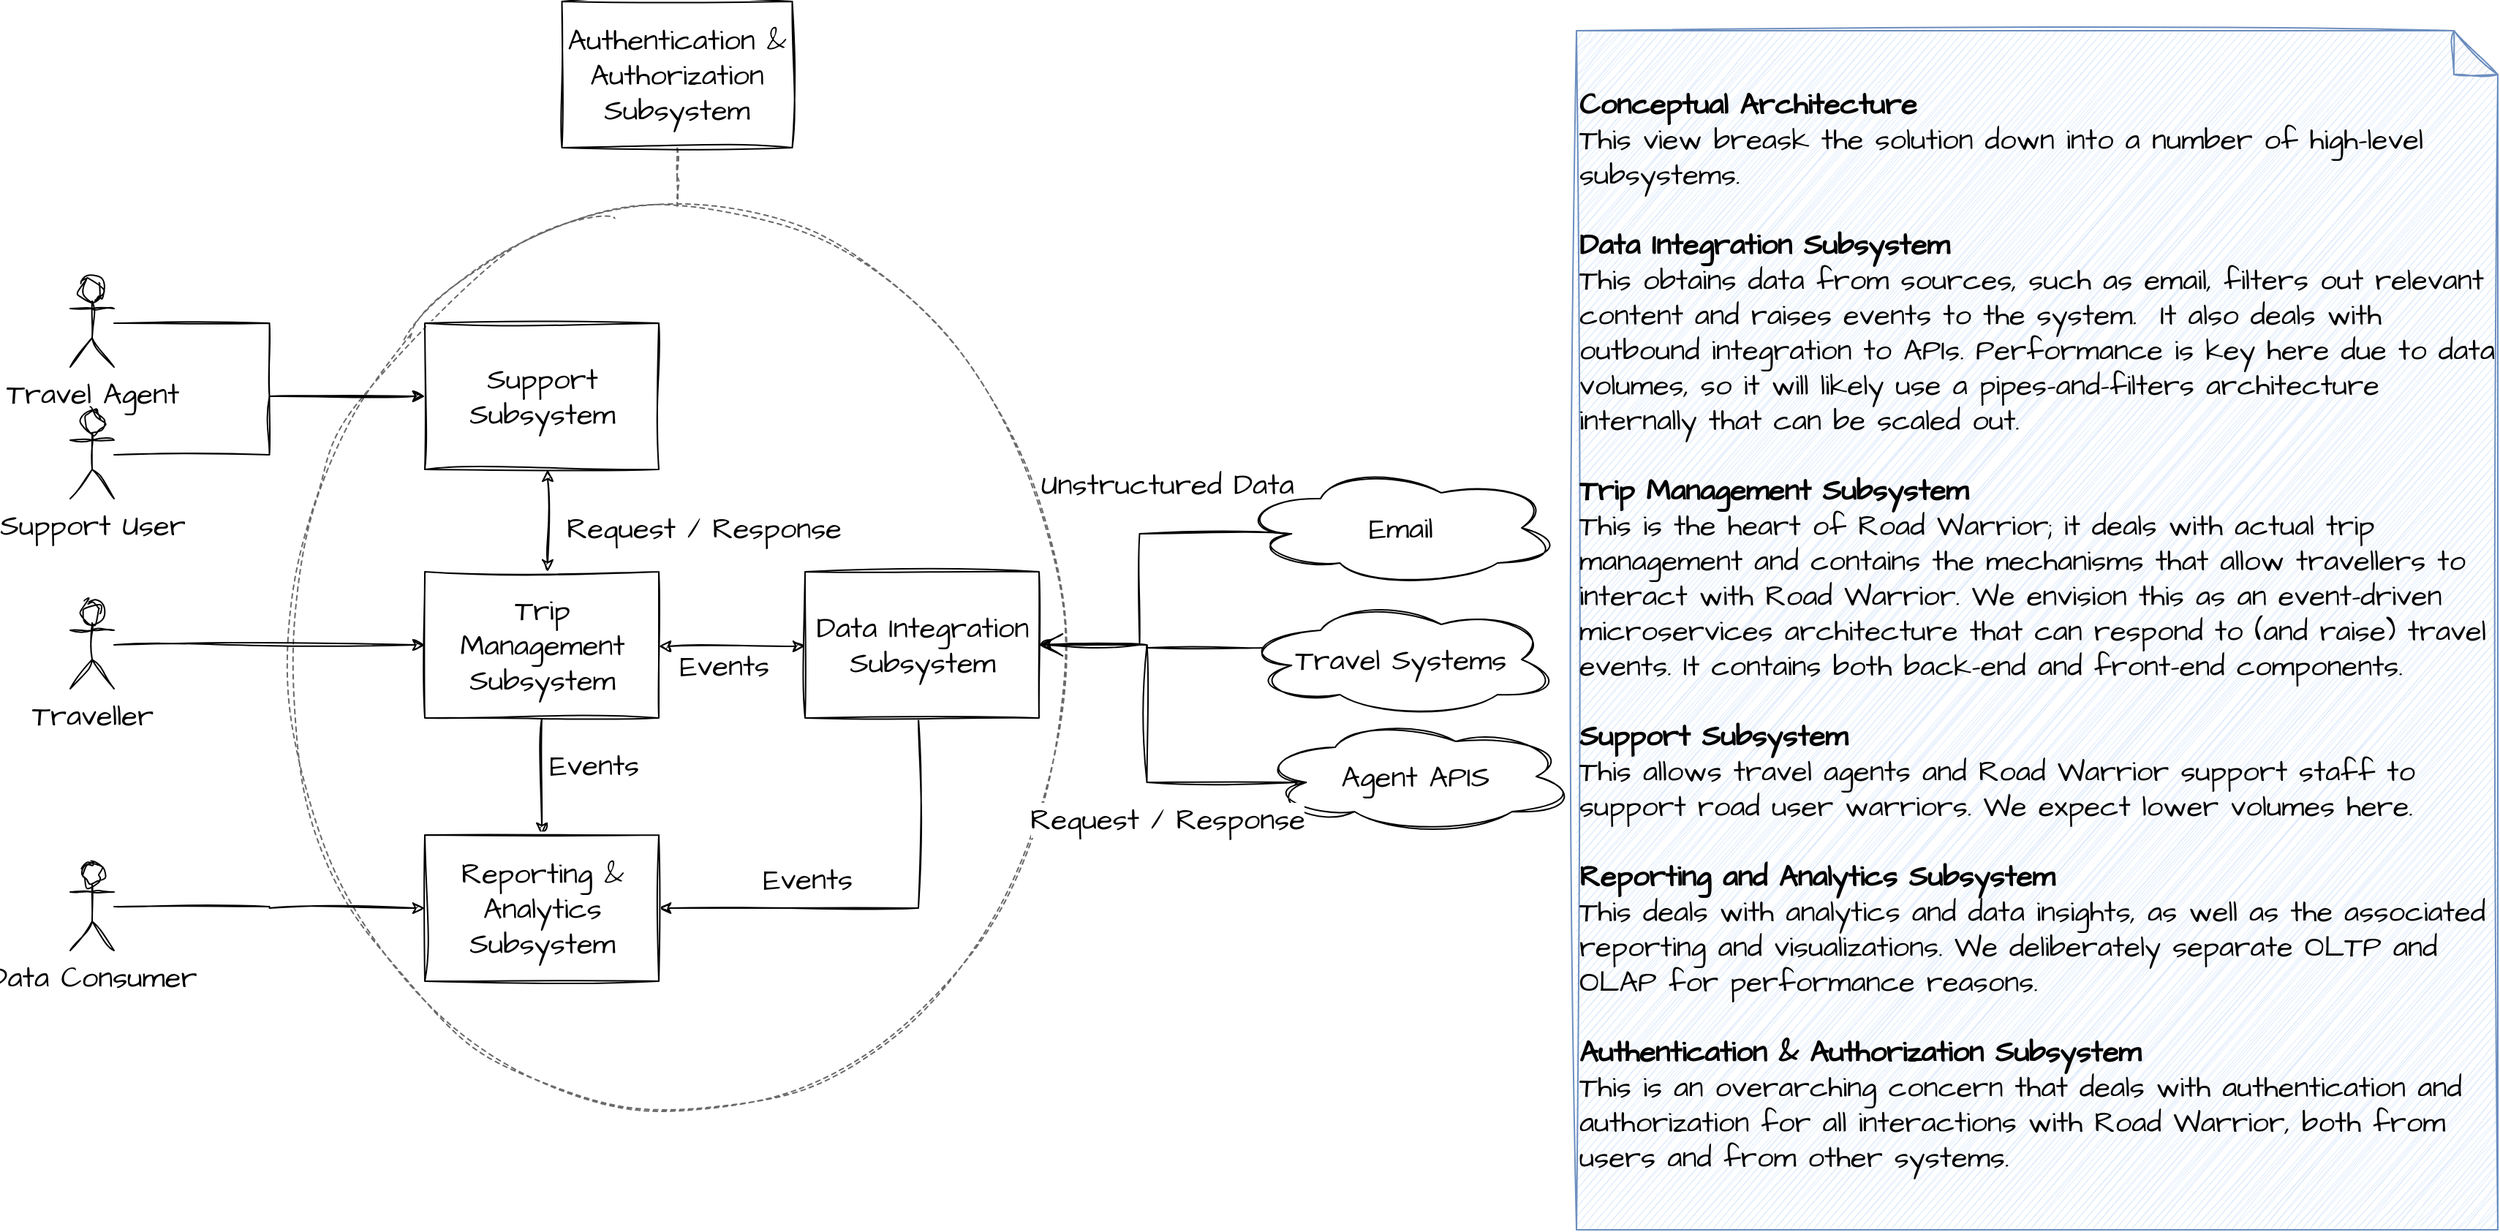 <mxfile version="21.6.8" type="device">
  <diagram name="Page-1" id="iaMmfLkFWlHhySMgeEFM">
    <mxGraphModel dx="1863" dy="614" grid="1" gridSize="10" guides="1" tooltips="1" connect="1" arrows="1" fold="1" page="1" pageScale="1" pageWidth="827" pageHeight="1169" math="0" shadow="0">
      <root>
        <mxCell id="0" />
        <mxCell id="1" parent="0" />
        <mxCell id="oVMPVAoOfsVcLlqK9GDa-7" value="" style="ellipse;whiteSpace=wrap;html=1;sketch=1;hachureGap=4;jiggle=2;curveFitting=1;fontFamily=Architects Daughter;fontSource=https%3A%2F%2Ffonts.googleapis.com%2Fcss%3Ffamily%3DArchitects%2BDaughter;fontSize=20;fillColor=none;dashed=1;strokeColor=#696969;" parent="1" vertex="1">
          <mxGeometry x="-620" y="580" width="530" height="620" as="geometry" />
        </mxCell>
        <mxCell id="dgVakmgCQbhf1UZAdD23-1" value="Support Subsystem" style="rounded=0;whiteSpace=wrap;html=1;sketch=1;hachureGap=4;jiggle=2;curveFitting=1;fontFamily=Architects Daughter;fontSource=https%3A%2F%2Ffonts.googleapis.com%2Fcss%3Ffamily%3DArchitects%2BDaughter;fontSize=20;" parent="1" vertex="1">
          <mxGeometry x="-527.5" y="660" width="160" height="100" as="geometry" />
        </mxCell>
        <mxCell id="dgVakmgCQbhf1UZAdD23-11" style="edgeStyle=orthogonalEdgeStyle;rounded=0;sketch=1;hachureGap=4;jiggle=2;curveFitting=1;orthogonalLoop=1;jettySize=auto;html=1;entryX=0.5;entryY=0;entryDx=0;entryDy=0;fontFamily=Architects Daughter;fontSource=https%3A%2F%2Ffonts.googleapis.com%2Fcss%3Ffamily%3DArchitects%2BDaughter;fontSize=16;" parent="1" source="dgVakmgCQbhf1UZAdD23-2" target="dgVakmgCQbhf1UZAdD23-6" edge="1">
          <mxGeometry relative="1" as="geometry" />
        </mxCell>
        <mxCell id="uEQL0e4af5gGw95Ec0RN-1" value="Events" style="edgeLabel;html=1;align=center;verticalAlign=middle;resizable=0;points=[];fontSize=20;fontFamily=Architects Daughter;" vertex="1" connectable="0" parent="dgVakmgCQbhf1UZAdD23-11">
          <mxGeometry x="-0.205" y="2" relative="1" as="geometry">
            <mxPoint x="33" as="offset" />
          </mxGeometry>
        </mxCell>
        <mxCell id="dgVakmgCQbhf1UZAdD23-24" style="edgeStyle=orthogonalEdgeStyle;rounded=0;sketch=1;hachureGap=4;jiggle=2;curveFitting=1;orthogonalLoop=1;jettySize=auto;html=1;entryX=0;entryY=0.5;entryDx=0;entryDy=0;fontFamily=Architects Daughter;fontSource=https%3A%2F%2Ffonts.googleapis.com%2Fcss%3Ffamily%3DArchitects%2BDaughter;fontSize=16;startArrow=classic;startFill=1;" parent="1" edge="1">
          <mxGeometry relative="1" as="geometry">
            <mxPoint x="-367.5" y="881" as="sourcePoint" />
            <mxPoint x="-267.5" y="881" as="targetPoint" />
          </mxGeometry>
        </mxCell>
        <mxCell id="dgVakmgCQbhf1UZAdD23-29" style="edgeStyle=orthogonalEdgeStyle;rounded=0;sketch=1;hachureGap=4;jiggle=2;curveFitting=1;orthogonalLoop=1;jettySize=auto;html=1;entryX=0.5;entryY=1;entryDx=0;entryDy=0;fontFamily=Architects Daughter;fontSource=https%3A%2F%2Ffonts.googleapis.com%2Fcss%3Ffamily%3DArchitects%2BDaughter;fontSize=16;startArrow=classic;startFill=1;" parent="1" edge="1">
          <mxGeometry relative="1" as="geometry">
            <mxPoint x="-443.5" y="830" as="sourcePoint" />
            <mxPoint x="-443.5" y="760" as="targetPoint" />
          </mxGeometry>
        </mxCell>
        <mxCell id="dgVakmgCQbhf1UZAdD23-2" value="Trip Management Subsystem" style="rounded=0;whiteSpace=wrap;html=1;sketch=1;hachureGap=4;jiggle=2;curveFitting=1;fontFamily=Architects Daughter;fontSource=https%3A%2F%2Ffonts.googleapis.com%2Fcss%3Ffamily%3DArchitects%2BDaughter;fontSize=20;" parent="1" vertex="1">
          <mxGeometry x="-527.5" y="830" width="160" height="100" as="geometry" />
        </mxCell>
        <mxCell id="oVMPVAoOfsVcLlqK9GDa-9" style="edgeStyle=orthogonalEdgeStyle;rounded=0;sketch=1;hachureGap=4;jiggle=2;curveFitting=1;orthogonalLoop=1;jettySize=auto;html=1;entryX=1;entryY=0.5;entryDx=0;entryDy=0;fontFamily=Architects Daughter;fontSource=https%3A%2F%2Ffonts.googleapis.com%2Fcss%3Ffamily%3DArchitects%2BDaughter;fontSize=16;" parent="1" source="dgVakmgCQbhf1UZAdD23-3" target="dgVakmgCQbhf1UZAdD23-6" edge="1">
          <mxGeometry relative="1" as="geometry">
            <Array as="points">
              <mxPoint x="-190" y="1060" />
            </Array>
          </mxGeometry>
        </mxCell>
        <mxCell id="oVMPVAoOfsVcLlqK9GDa-10" value="Events" style="edgeLabel;html=1;align=center;verticalAlign=middle;resizable=0;points=[];fontSize=20;fontFamily=Architects Daughter;" parent="oVMPVAoOfsVcLlqK9GDa-9" vertex="1" connectable="0">
          <mxGeometry x="0.349" y="6" relative="1" as="geometry">
            <mxPoint x="1" y="-26" as="offset" />
          </mxGeometry>
        </mxCell>
        <mxCell id="dgVakmgCQbhf1UZAdD23-3" value="Data Integration Subsystem" style="rounded=0;whiteSpace=wrap;html=1;sketch=1;hachureGap=4;jiggle=2;curveFitting=1;fontFamily=Architects Daughter;fontSource=https%3A%2F%2Ffonts.googleapis.com%2Fcss%3Ffamily%3DArchitects%2BDaughter;fontSize=20;" parent="1" vertex="1">
          <mxGeometry x="-267.5" y="830" width="160" height="100" as="geometry" />
        </mxCell>
        <mxCell id="dgVakmgCQbhf1UZAdD23-8" style="edgeStyle=orthogonalEdgeStyle;rounded=0;sketch=1;hachureGap=4;jiggle=2;curveFitting=1;orthogonalLoop=1;jettySize=auto;html=1;fontFamily=Architects Daughter;fontSource=https%3A%2F%2Ffonts.googleapis.com%2Fcss%3Ffamily%3DArchitects%2BDaughter;fontSize=16;entryX=1;entryY=0.5;entryDx=0;entryDy=0;exitX=0.16;exitY=0.55;exitDx=0;exitDy=0;exitPerimeter=0;" parent="1" source="z9bVGu8d_A2IG_eVr_Wc-7" target="dgVakmgCQbhf1UZAdD23-3" edge="1">
          <mxGeometry relative="1" as="geometry">
            <mxPoint x="42.5" y="770.04" as="sourcePoint" />
            <mxPoint x="-97.5" y="820" as="targetPoint" />
          </mxGeometry>
        </mxCell>
        <mxCell id="dgVakmgCQbhf1UZAdD23-9" style="edgeStyle=orthogonalEdgeStyle;rounded=0;sketch=1;hachureGap=4;jiggle=2;curveFitting=1;orthogonalLoop=1;jettySize=auto;html=1;entryX=1;entryY=0.5;entryDx=0;entryDy=0;fontFamily=Architects Daughter;fontSource=https%3A%2F%2Ffonts.googleapis.com%2Fcss%3Ffamily%3DArchitects%2BDaughter;fontSize=16;startArrow=classic;startFill=1;exitX=0.16;exitY=0.55;exitDx=0;exitDy=0;exitPerimeter=0;" parent="1" source="dgVakmgCQbhf1UZAdD23-5" target="dgVakmgCQbhf1UZAdD23-3" edge="1">
          <mxGeometry relative="1" as="geometry">
            <mxPoint x="-97.5" y="820" as="targetPoint" />
          </mxGeometry>
        </mxCell>
        <mxCell id="dgVakmgCQbhf1UZAdD23-5" value="Agent APIS" style="ellipse;shape=cloud;whiteSpace=wrap;html=1;sketch=1;hachureGap=4;jiggle=2;curveFitting=1;fontFamily=Architects Daughter;fontSource=https%3A%2F%2Ffonts.googleapis.com%2Fcss%3Ffamily%3DArchitects%2BDaughter;fontSize=20;" parent="1" vertex="1">
          <mxGeometry x="40" y="930" width="220" height="80" as="geometry" />
        </mxCell>
        <mxCell id="dgVakmgCQbhf1UZAdD23-6" value="Reporting &amp;amp; Analytics Subsystem" style="rounded=0;whiteSpace=wrap;html=1;sketch=1;hachureGap=4;jiggle=2;curveFitting=1;fontFamily=Architects Daughter;fontSource=https%3A%2F%2Ffonts.googleapis.com%2Fcss%3Ffamily%3DArchitects%2BDaughter;fontSize=20;" parent="1" vertex="1">
          <mxGeometry x="-527.5" y="1010" width="160" height="100" as="geometry" />
        </mxCell>
        <mxCell id="dgVakmgCQbhf1UZAdD23-18" style="edgeStyle=orthogonalEdgeStyle;rounded=0;sketch=1;hachureGap=4;jiggle=2;curveFitting=1;orthogonalLoop=1;jettySize=auto;html=1;fontFamily=Architects Daughter;fontSource=https%3A%2F%2Ffonts.googleapis.com%2Fcss%3Ffamily%3DArchitects%2BDaughter;fontSize=16;entryX=0;entryY=0.5;entryDx=0;entryDy=0;" parent="1" source="dgVakmgCQbhf1UZAdD23-13" target="dgVakmgCQbhf1UZAdD23-1" edge="1">
          <mxGeometry relative="1" as="geometry">
            <mxPoint x="-557.5" y="730" as="targetPoint" />
          </mxGeometry>
        </mxCell>
        <mxCell id="dgVakmgCQbhf1UZAdD23-13" value="Support User" style="shape=umlActor;verticalLabelPosition=bottom;verticalAlign=top;html=1;outlineConnect=0;sketch=1;hachureGap=4;jiggle=2;curveFitting=1;fontFamily=Architects Daughter;fontSource=https%3A%2F%2Ffonts.googleapis.com%2Fcss%3Ffamily%3DArchitects%2BDaughter;fontSize=20;" parent="1" vertex="1">
          <mxGeometry x="-770" y="720" width="30" height="60" as="geometry" />
        </mxCell>
        <mxCell id="dgVakmgCQbhf1UZAdD23-17" style="edgeStyle=orthogonalEdgeStyle;rounded=0;sketch=1;hachureGap=4;jiggle=2;curveFitting=1;orthogonalLoop=1;jettySize=auto;html=1;entryX=0;entryY=0.5;entryDx=0;entryDy=0;fontFamily=Architects Daughter;fontSource=https%3A%2F%2Ffonts.googleapis.com%2Fcss%3Ffamily%3DArchitects%2BDaughter;fontSize=16;" parent="1" source="dgVakmgCQbhf1UZAdD23-16" target="dgVakmgCQbhf1UZAdD23-1" edge="1">
          <mxGeometry relative="1" as="geometry" />
        </mxCell>
        <mxCell id="dgVakmgCQbhf1UZAdD23-16" value="Travel Agent" style="shape=umlActor;verticalLabelPosition=bottom;verticalAlign=top;html=1;outlineConnect=0;sketch=1;hachureGap=4;jiggle=2;curveFitting=1;fontFamily=Architects Daughter;fontSource=https%3A%2F%2Ffonts.googleapis.com%2Fcss%3Ffamily%3DArchitects%2BDaughter;fontSize=20;" parent="1" vertex="1">
          <mxGeometry x="-770" y="630" width="30" height="60" as="geometry" />
        </mxCell>
        <mxCell id="dgVakmgCQbhf1UZAdD23-21" style="edgeStyle=orthogonalEdgeStyle;rounded=0;sketch=1;hachureGap=4;jiggle=2;curveFitting=1;orthogonalLoop=1;jettySize=auto;html=1;entryX=0;entryY=0.5;entryDx=0;entryDy=0;fontFamily=Architects Daughter;fontSource=https%3A%2F%2Ffonts.googleapis.com%2Fcss%3Ffamily%3DArchitects%2BDaughter;fontSize=16;" parent="1" source="dgVakmgCQbhf1UZAdD23-20" target="dgVakmgCQbhf1UZAdD23-2" edge="1">
          <mxGeometry relative="1" as="geometry" />
        </mxCell>
        <mxCell id="dgVakmgCQbhf1UZAdD23-20" value="Traveller" style="shape=umlActor;verticalLabelPosition=bottom;verticalAlign=top;html=1;outlineConnect=0;sketch=1;hachureGap=4;jiggle=2;curveFitting=1;fontFamily=Architects Daughter;fontSource=https%3A%2F%2Ffonts.googleapis.com%2Fcss%3Ffamily%3DArchitects%2BDaughter;fontSize=20;" parent="1" vertex="1">
          <mxGeometry x="-770" y="850" width="30" height="60" as="geometry" />
        </mxCell>
        <mxCell id="dgVakmgCQbhf1UZAdD23-25" value="Events" style="edgeLabel;html=1;align=center;verticalAlign=middle;resizable=0;points=[];fontSize=20;fontFamily=Architects Daughter;sketch=1;" parent="1" vertex="1" connectable="0">
          <mxGeometry x="-317.5" y="897.0" as="geometry">
            <mxPoint x="-6" y="-3" as="offset" />
          </mxGeometry>
        </mxCell>
        <mxCell id="dgVakmgCQbhf1UZAdD23-26" value="Unstructured Data" style="edgeLabel;html=1;align=center;verticalAlign=middle;resizable=0;points=[];fontSize=20;fontFamily=Architects Daughter;sketch=1;" parent="1" vertex="1" connectable="0">
          <mxGeometry x="-20" y="770.0" as="geometry" />
        </mxCell>
        <mxCell id="dgVakmgCQbhf1UZAdD23-27" value="Request / Response" style="edgeLabel;html=1;align=center;verticalAlign=middle;resizable=0;points=[];fontSize=20;fontFamily=Architects Daughter;sketch=1;" parent="1" vertex="1" connectable="0">
          <mxGeometry x="-20" y="999" as="geometry" />
        </mxCell>
        <mxCell id="dgVakmgCQbhf1UZAdD23-30" value="Request / Response" style="edgeLabel;html=1;align=center;verticalAlign=middle;resizable=0;points=[];fontSize=20;fontFamily=Architects Daughter;sketch=1;" parent="1" vertex="1" connectable="0">
          <mxGeometry x="-337.5" y="800.0" as="geometry" />
        </mxCell>
        <mxCell id="dgVakmgCQbhf1UZAdD23-32" style="edgeStyle=orthogonalEdgeStyle;rounded=0;sketch=1;hachureGap=4;jiggle=2;curveFitting=1;orthogonalLoop=1;jettySize=auto;html=1;fontFamily=Architects Daughter;fontSource=https%3A%2F%2Ffonts.googleapis.com%2Fcss%3Ffamily%3DArchitects%2BDaughter;fontSize=16;" parent="1" source="dgVakmgCQbhf1UZAdD23-31" target="dgVakmgCQbhf1UZAdD23-6" edge="1">
          <mxGeometry relative="1" as="geometry" />
        </mxCell>
        <mxCell id="dgVakmgCQbhf1UZAdD23-31" value="Data Consumer" style="shape=umlActor;verticalLabelPosition=bottom;verticalAlign=top;html=1;outlineConnect=0;sketch=1;hachureGap=4;jiggle=2;curveFitting=1;fontFamily=Architects Daughter;fontSource=https%3A%2F%2Ffonts.googleapis.com%2Fcss%3Ffamily%3DArchitects%2BDaughter;fontSize=20;" parent="1" vertex="1">
          <mxGeometry x="-770" y="1029" width="30" height="60" as="geometry" />
        </mxCell>
        <mxCell id="dgVakmgCQbhf1UZAdD23-33" value="&lt;b&gt;Conceptual Architecture&lt;br&gt;&lt;/b&gt;This view breask the solution down into a number of high-level subsystems.&lt;br&gt;&lt;br&gt;&lt;b&gt;Data Integration Subsystem&lt;/b&gt;&lt;br&gt;This obtains data from sources, such as email, filters out relevant content and raises events to the system.&amp;nbsp; It also deals with outbound integration to APIs. Performance is key here due to data volumes, so it will likely use a pipes-and-filters architecture internally that can be scaled out.&lt;br&gt;&lt;br&gt;&lt;b&gt;Trip Management Subsystem&lt;br&gt;&lt;/b&gt;This is the heart of Road Warrior; it deals with actual trip management and contains the mechanisms that allow travellers to interact with Road Warrior. We envision this as an event-driven microservices architecture that can respond to (and raise) travel events. It contains both back-end and front-end components.&lt;br&gt;&lt;br&gt;&lt;b&gt;Support Subsystem&lt;br&gt;&lt;/b&gt;This allows travel agents and Road Warrior support staff to support road user warriors. We expect lower volumes here.&lt;br&gt;&lt;br&gt;&lt;b&gt;Reporting and Analytics Subsystem&lt;br&gt;&lt;/b&gt;This deals with analytics and data insights, as well as the associated reporting and visualizations. We deliberately separate OLTP and OLAP for performance reasons.&lt;br&gt;&lt;br&gt;&lt;b&gt;Authentication &amp;amp; Authorization Subsystem&lt;br&gt;&lt;/b&gt;This is an overarching concern that deals with authentication and authorization for all interactions with Road Warrior, both from users and from other systems." style="shape=note;whiteSpace=wrap;html=1;backgroundOutline=1;darkOpacity=0.05;sketch=1;hachureGap=4;jiggle=2;curveFitting=1;fontFamily=Architects Daughter;fontSource=https%3A%2F%2Ffonts.googleapis.com%2Fcss%3Ffamily%3DArchitects%2BDaughter;fontSize=20;align=left;fillColor=#dae8fc;strokeColor=#6c8ebf;" parent="1" vertex="1">
          <mxGeometry x="260" y="460" width="630" height="820" as="geometry" />
        </mxCell>
        <mxCell id="z9bVGu8d_A2IG_eVr_Wc-8" style="edgeStyle=orthogonalEdgeStyle;rounded=0;sketch=1;hachureGap=4;orthogonalLoop=1;jettySize=auto;html=1;entryX=1;entryY=0.5;entryDx=0;entryDy=0;fontFamily=Architects Daughter;fontSource=https%3A%2F%2Ffonts.googleapis.com%2Fcss%3Ffamily%3DArchitects%2BDaughter;fontSize=16;endArrow=open;startSize=14;endSize=14;sourcePerimeterSpacing=8;targetPerimeterSpacing=8;exitX=0.07;exitY=0.4;exitDx=0;exitDy=0;exitPerimeter=0;" parent="1" source="z9bVGu8d_A2IG_eVr_Wc-1" target="dgVakmgCQbhf1UZAdD23-3" edge="1">
          <mxGeometry relative="1" as="geometry">
            <mxPoint x="-97.5" y="820" as="targetPoint" />
          </mxGeometry>
        </mxCell>
        <mxCell id="z9bVGu8d_A2IG_eVr_Wc-1" value="Travel Systems" style="ellipse;shape=cloud;whiteSpace=wrap;html=1;sketch=1;hachureGap=4;jiggle=2;curveFitting=1;fontFamily=Architects Daughter;fontSource=https%3A%2F%2Ffonts.googleapis.com%2Fcss%3Ffamily%3DArchitects%2BDaughter;fontSize=20;" parent="1" vertex="1">
          <mxGeometry x="30" y="850" width="220" height="80" as="geometry" />
        </mxCell>
        <mxCell id="z9bVGu8d_A2IG_eVr_Wc-7" value="Email" style="ellipse;shape=cloud;whiteSpace=wrap;html=1;sketch=1;hachureGap=4;jiggle=2;curveFitting=1;fontFamily=Architects Daughter;fontSource=https%3A%2F%2Ffonts.googleapis.com%2Fcss%3Ffamily%3DArchitects%2BDaughter;fontSize=20;" parent="1" vertex="1">
          <mxGeometry x="30" y="760" width="220" height="80" as="geometry" />
        </mxCell>
        <mxCell id="oVMPVAoOfsVcLlqK9GDa-8" style="edgeStyle=orthogonalEdgeStyle;rounded=0;sketch=1;hachureGap=4;jiggle=2;curveFitting=1;orthogonalLoop=1;jettySize=auto;html=1;entryX=0.5;entryY=0;entryDx=0;entryDy=0;fontFamily=Architects Daughter;fontSource=https%3A%2F%2Ffonts.googleapis.com%2Fcss%3Ffamily%3DArchitects%2BDaughter;fontSize=16;dashed=1;strokeColor=#696969;endArrow=none;endFill=0;" parent="1" source="oVMPVAoOfsVcLlqK9GDa-1" target="oVMPVAoOfsVcLlqK9GDa-7" edge="1">
          <mxGeometry relative="1" as="geometry" />
        </mxCell>
        <mxCell id="oVMPVAoOfsVcLlqK9GDa-1" value="Authentication &amp;amp; Authorization Subsystem" style="rounded=0;whiteSpace=wrap;html=1;sketch=1;hachureGap=4;jiggle=2;curveFitting=1;fontFamily=Architects Daughter;fontSource=https%3A%2F%2Ffonts.googleapis.com%2Fcss%3Ffamily%3DArchitects%2BDaughter;fontSize=20;direction=west;" parent="1" vertex="1">
          <mxGeometry x="-433.75" y="440" width="157.5" height="100" as="geometry" />
        </mxCell>
      </root>
    </mxGraphModel>
  </diagram>
</mxfile>
